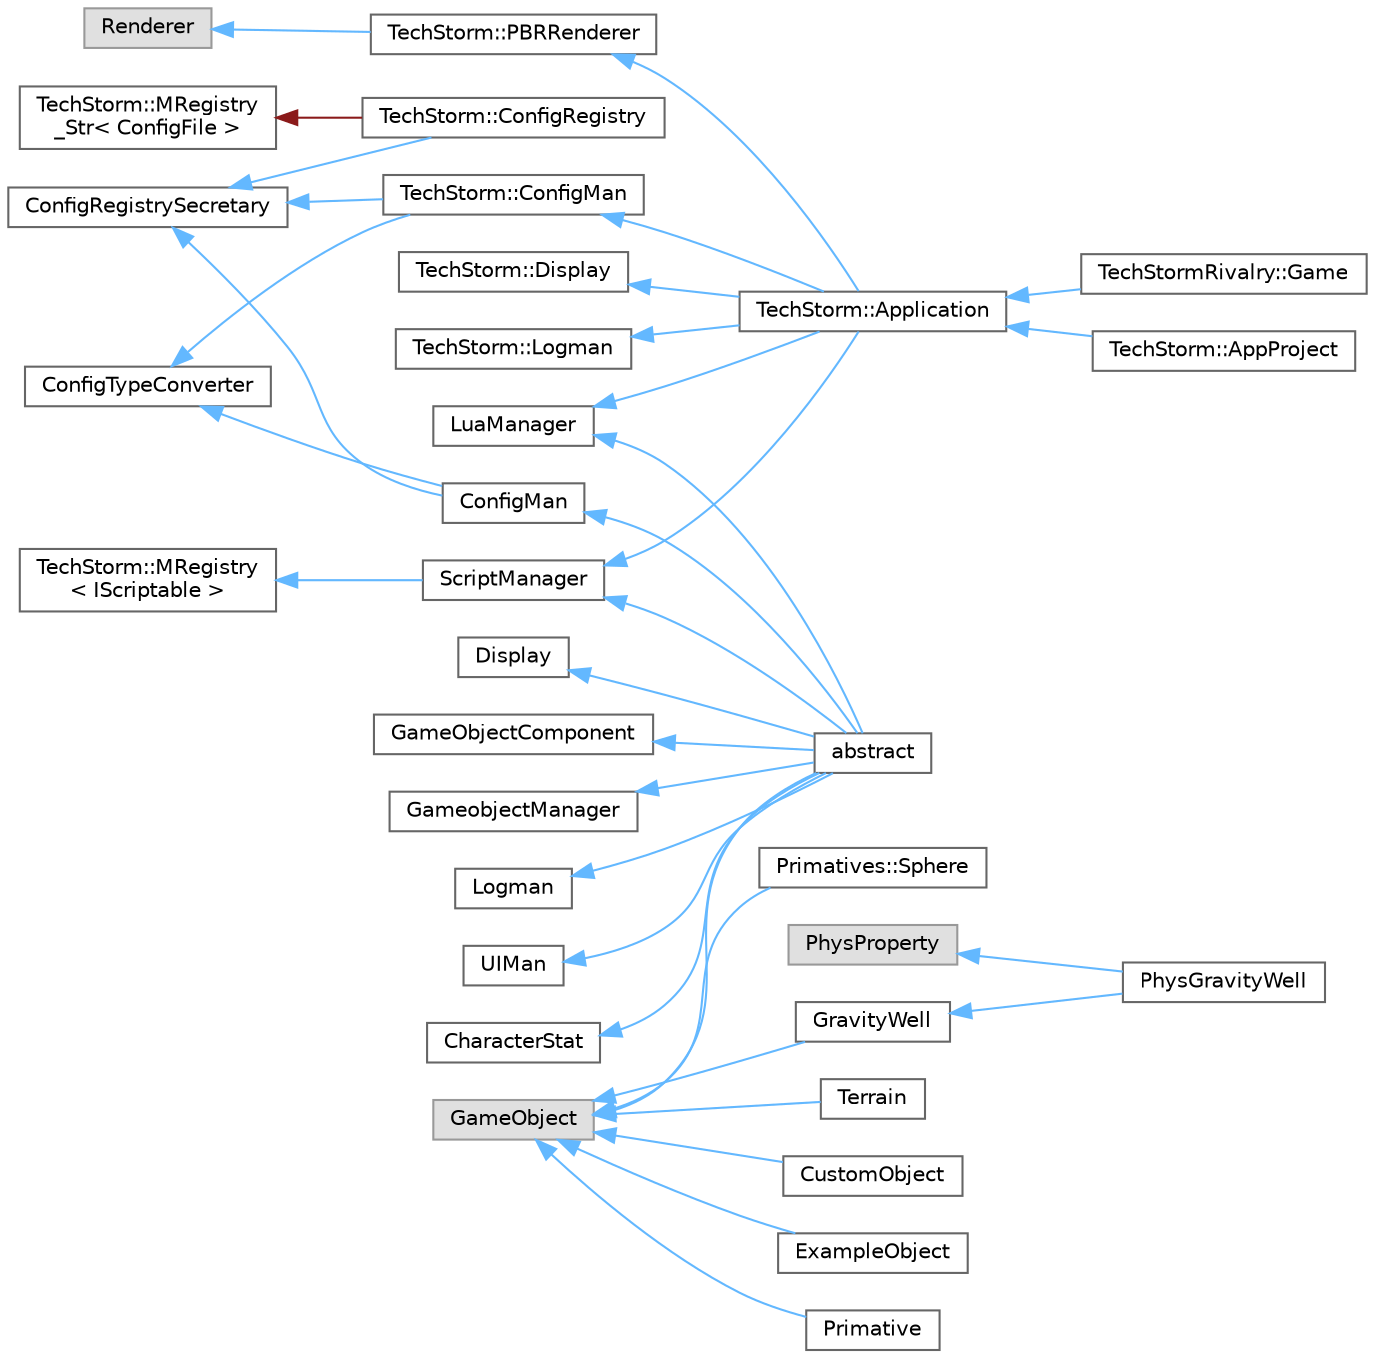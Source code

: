 digraph "Graphical Class Hierarchy"
{
 // LATEX_PDF_SIZE
  bgcolor="transparent";
  edge [fontname=Helvetica,fontsize=10,labelfontname=Helvetica,labelfontsize=10];
  node [fontname=Helvetica,fontsize=10,shape=box,height=0.2,width=0.4];
  rankdir="LR";
  Node0 [id="Node000000",label="CharacterStat",height=0.2,width=0.4,color="grey40", fillcolor="white", style="filled",URL="$class_character_stat.html",tooltip=" "];
  Node0 -> Node1 [id="edge11_Node000000_Node000001",dir="back",color="steelblue1",style="solid",tooltip=" "];
  Node1 [id="Node000001",label="abstract",height=0.2,width=0.4,color="grey40", fillcolor="white", style="filled",URL="$classabstract.html",tooltip=" "];
  Node3 [id="Node000003",label="ConfigRegistrySecretary",height=0.2,width=0.4,color="grey40", fillcolor="white", style="filled",URL="$class_config_registry_secretary.html",tooltip=" "];
  Node3 -> Node2 [id="edge12_Node000003_Node000002",dir="back",color="steelblue1",style="solid",tooltip=" "];
  Node2 [id="Node000002",label="ConfigMan",height=0.2,width=0.4,color="grey40", fillcolor="white", style="filled",URL="$class_config_man.html",tooltip=" "];
  Node2 -> Node1 [id="edge13_Node000002_Node000001",dir="back",color="steelblue1",style="solid",tooltip=" "];
  Node3 -> Node4 [id="edge14_Node000003_Node000004",dir="back",color="steelblue1",style="solid",tooltip=" "];
  Node4 [id="Node000004",label="TechStorm::ConfigMan",height=0.2,width=0.4,color="grey40", fillcolor="white", style="filled",URL="$class_tech_storm_1_1_config_man.html",tooltip=" "];
  Node4 -> Node5 [id="edge15_Node000004_Node000005",dir="back",color="steelblue1",style="solid",tooltip=" "];
  Node5 [id="Node000005",label="TechStorm::Application",height=0.2,width=0.4,color="grey40", fillcolor="white", style="filled",URL="$class_tech_storm_1_1_application.html",tooltip=" "];
  Node5 -> Node6 [id="edge16_Node000005_Node000006",dir="back",color="steelblue1",style="solid",tooltip=" "];
  Node6 [id="Node000006",label="TechStorm::AppProject",height=0.2,width=0.4,color="grey40", fillcolor="white", style="filled",URL="$class_tech_storm_1_1_app_project.html",tooltip=" "];
  Node5 -> Node7 [id="edge17_Node000005_Node000007",dir="back",color="steelblue1",style="solid",tooltip=" "];
  Node7 [id="Node000007",label="TechStormRivalry::Game",height=0.2,width=0.4,color="grey40", fillcolor="white", style="filled",URL="$class_tech_storm_rivalry_1_1_game.html",tooltip=" "];
  Node3 -> Node16 [id="edge18_Node000003_Node000016",dir="back",color="steelblue1",style="solid",tooltip=" "];
  Node16 [id="Node000016",label="TechStorm::ConfigRegistry",height=0.2,width=0.4,color="grey40", fillcolor="white", style="filled",URL="$class_tech_storm_1_1_config_registry.html",tooltip=" "];
  Node15 [id="Node000015",label="ConfigTypeConverter",height=0.2,width=0.4,color="grey40", fillcolor="white", style="filled",URL="$class_config_type_converter.html",tooltip=" "];
  Node15 -> Node2 [id="edge19_Node000015_Node000002",dir="back",color="steelblue1",style="solid",tooltip=" "];
  Node15 -> Node4 [id="edge20_Node000015_Node000004",dir="back",color="steelblue1",style="solid",tooltip=" "];
  Node18 [id="Node000018",label="Display",height=0.2,width=0.4,color="grey40", fillcolor="white", style="filled",URL="$class_display.html",tooltip=" "];
  Node18 -> Node1 [id="edge21_Node000018_Node000001",dir="back",color="steelblue1",style="solid",tooltip=" "];
  Node8 [id="Node000008",label="TechStorm::Display",height=0.2,width=0.4,color="grey40", fillcolor="white", style="filled",URL="$class_tech_storm_1_1_display.html",tooltip=" "];
  Node8 -> Node5 [id="edge22_Node000008_Node000005",dir="back",color="steelblue1",style="solid",tooltip=" "];
  Node19 [id="Node000019",label="GameObject",height=0.2,width=0.4,color="grey60", fillcolor="#E0E0E0", style="filled",tooltip=" "];
  Node19 -> Node20 [id="edge23_Node000019_Node000020",dir="back",color="steelblue1",style="solid",tooltip=" "];
  Node20 [id="Node000020",label="CustomObject",height=0.2,width=0.4,color="grey40", fillcolor="white", style="filled",URL="$class_custom_object.html",tooltip=" "];
  Node19 -> Node21 [id="edge24_Node000019_Node000021",dir="back",color="steelblue1",style="solid",tooltip=" "];
  Node21 [id="Node000021",label="ExampleObject",height=0.2,width=0.4,color="grey40", fillcolor="white", style="filled",URL="$class_example_object.html",tooltip=" "];
  Node19 -> Node22 [id="edge25_Node000019_Node000022",dir="back",color="steelblue1",style="solid",tooltip=" "];
  Node22 [id="Node000022",label="GravityWell",height=0.2,width=0.4,color="grey40", fillcolor="white", style="filled",URL="$class_gravity_well.html",tooltip=" "];
  Node22 -> Node23 [id="edge26_Node000022_Node000023",dir="back",color="steelblue1",style="solid",tooltip=" "];
  Node23 [id="Node000023",label="PhysGravityWell",height=0.2,width=0.4,color="grey40", fillcolor="white", style="filled",URL="$class_phys_gravity_well.html",tooltip=" "];
  Node19 -> Node25 [id="edge27_Node000019_Node000025",dir="back",color="steelblue1",style="solid",tooltip=" "];
  Node25 [id="Node000025",label="Primative",height=0.2,width=0.4,color="grey40", fillcolor="white", style="filled",URL="$class_primative.html",tooltip=" "];
  Node19 -> Node26 [id="edge28_Node000019_Node000026",dir="back",color="steelblue1",style="solid",tooltip=" "];
  Node26 [id="Node000026",label="Primatives::Sphere",height=0.2,width=0.4,color="grey40", fillcolor="white", style="filled",URL="$class_primatives_1_1_sphere.html",tooltip=" "];
  Node19 -> Node27 [id="edge29_Node000019_Node000027",dir="back",color="steelblue1",style="solid",tooltip=" "];
  Node27 [id="Node000027",label="Terrain",height=0.2,width=0.4,color="grey40", fillcolor="white", style="filled",URL="$class_terrain.html",tooltip=" "];
  Node19 -> Node1 [id="edge30_Node000019_Node000001",dir="back",color="steelblue1",style="solid",tooltip=" "];
  Node28 [id="Node000028",label="GameObjectComponent",height=0.2,width=0.4,color="grey40", fillcolor="white", style="filled",URL="$class_game_object_component.html",tooltip=" "];
  Node28 -> Node1 [id="edge31_Node000028_Node000001",dir="back",color="steelblue1",style="solid",tooltip=" "];
  Node29 [id="Node000029",label="GameobjectManager",height=0.2,width=0.4,color="grey40", fillcolor="white", style="filled",URL="$class_gameobject_manager.html",tooltip=" "];
  Node29 -> Node1 [id="edge32_Node000029_Node000001",dir="back",color="steelblue1",style="solid",tooltip=" "];
  Node30 [id="Node000030",label="Logman",height=0.2,width=0.4,color="grey40", fillcolor="white", style="filled",URL="$class_logman.html",tooltip=" "];
  Node30 -> Node1 [id="edge33_Node000030_Node000001",dir="back",color="steelblue1",style="solid",tooltip=" "];
  Node9 [id="Node000009",label="TechStorm::Logman",height=0.2,width=0.4,color="grey40", fillcolor="white", style="filled",URL="$class_tech_storm_1_1_logman.html",tooltip=" "];
  Node9 -> Node5 [id="edge34_Node000009_Node000005",dir="back",color="steelblue1",style="solid",tooltip=" "];
  Node10 [id="Node000010",label="LuaManager",height=0.2,width=0.4,color="grey40", fillcolor="white", style="filled",URL="$class_lua_manager.html",tooltip=" "];
  Node10 -> Node5 [id="edge35_Node000010_Node000005",dir="back",color="steelblue1",style="solid",tooltip=" "];
  Node10 -> Node1 [id="edge36_Node000010_Node000001",dir="back",color="steelblue1",style="solid",tooltip=" "];
  Node12 [id="Node000012",label="TechStorm::MRegistry\l\< IScriptable \>",height=0.2,width=0.4,color="grey40", fillcolor="white", style="filled",URL="$class_tech_storm_1_1_m_registry.html",tooltip=" "];
  Node12 -> Node11 [id="edge37_Node000012_Node000011",dir="back",color="steelblue1",style="solid",tooltip=" "];
  Node11 [id="Node000011",label="ScriptManager",height=0.2,width=0.4,color="grey40", fillcolor="white", style="filled",URL="$class_script_manager.html",tooltip=" "];
  Node11 -> Node5 [id="edge38_Node000011_Node000005",dir="back",color="steelblue1",style="solid",tooltip=" "];
  Node11 -> Node1 [id="edge39_Node000011_Node000001",dir="back",color="steelblue1",style="solid",tooltip=" "];
  Node17 [id="Node000017",label="TechStorm::MRegistry\l_Str\< ConfigFile \>",height=0.2,width=0.4,color="grey40", fillcolor="white", style="filled",URL="$class_tech_storm_1_1_m_registry___str.html",tooltip=" "];
  Node17 -> Node16 [id="edge40_Node000017_Node000016",dir="back",color="firebrick4",style="solid",tooltip=" "];
  Node24 [id="Node000024",label="PhysProperty",height=0.2,width=0.4,color="grey60", fillcolor="#E0E0E0", style="filled",tooltip=" "];
  Node24 -> Node23 [id="edge41_Node000024_Node000023",dir="back",color="steelblue1",style="solid",tooltip=" "];
  Node14 [id="Node000014",label="Renderer",height=0.2,width=0.4,color="grey60", fillcolor="#E0E0E0", style="filled",tooltip=" "];
  Node14 -> Node13 [id="edge42_Node000014_Node000013",dir="back",color="steelblue1",style="solid",tooltip=" "];
  Node13 [id="Node000013",label="TechStorm::PBRRenderer",height=0.2,width=0.4,color="grey40", fillcolor="white", style="filled",URL="$class_tech_storm_1_1_p_b_r_renderer.html",tooltip=" "];
  Node13 -> Node5 [id="edge43_Node000013_Node000005",dir="back",color="steelblue1",style="solid",tooltip=" "];
  Node31 [id="Node000031",label="UIMan",height=0.2,width=0.4,color="grey40", fillcolor="white", style="filled",URL="$class_u_i_man.html",tooltip=" "];
  Node31 -> Node1 [id="edge44_Node000031_Node000001",dir="back",color="steelblue1",style="solid",tooltip=" "];
}
